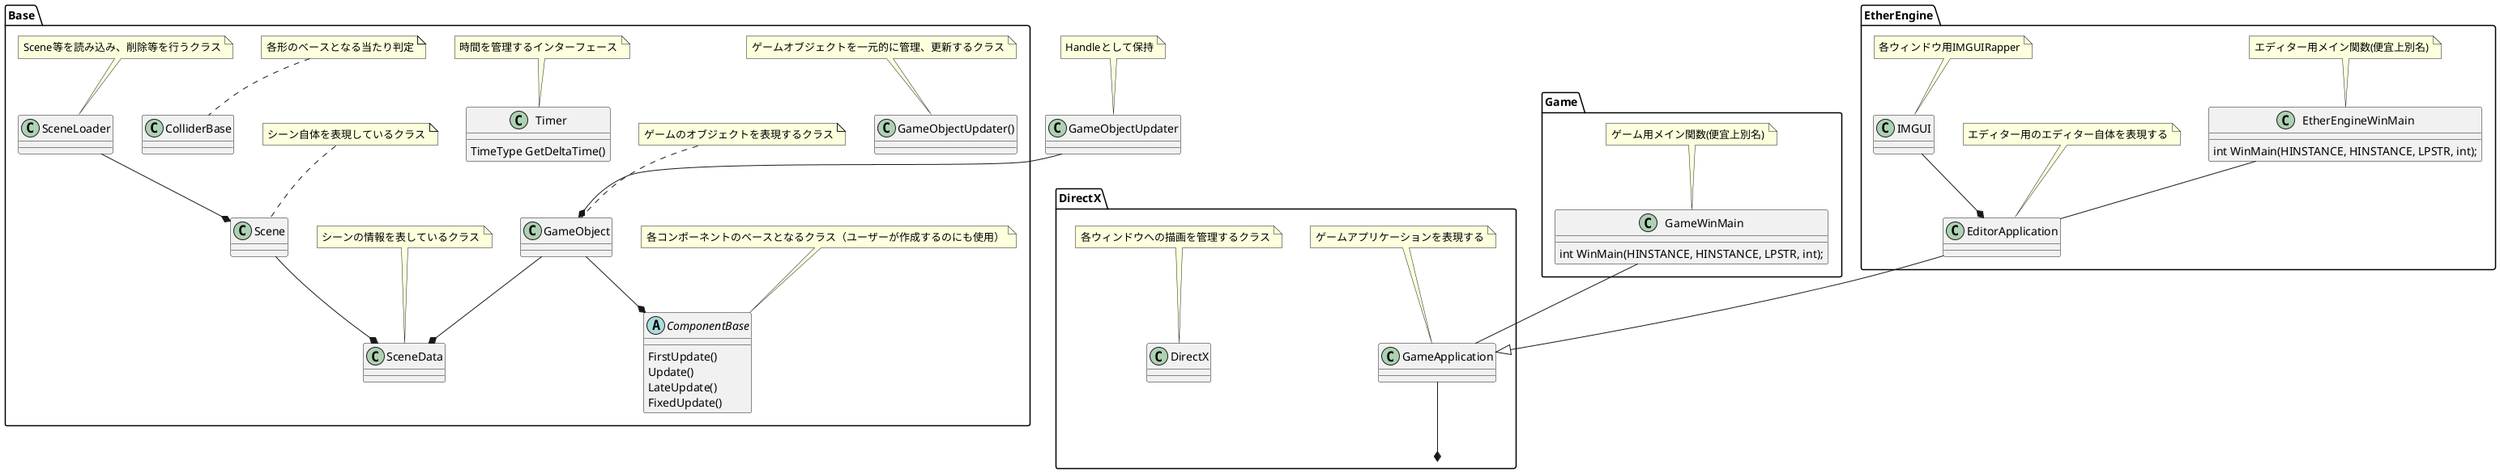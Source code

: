 @startuml EtherEngine
    package EtherEngine{
        class EtherEngineWinMain{ 
            int WinMain(HINSTANCE, HINSTANCE, LPSTR, int);
        }
        note top: エディター用メイン関数(便宜上別名)

        class EditorApplication{
        }
        note top: エディター用のエディター自体を表現する
        class IMGUI{
        }
        note top: 各ウィンドウ用IMGUIRapper
    }

    package Game{
        class GameWinMain{
            int WinMain(HINSTANCE, HINSTANCE, LPSTR, int);
        }
        note top: ゲーム用メイン関数(便宜上別名)
    }

    package DirectX{
        class GameApplication{            
        }
        note top: ゲームアプリケーションを表現する

        class DirectX{
        }
        note top: 各ウィンドウへの描画を管理するクラス
    }

    package Base{
        class GameObjectUpdater(){

        }
        note top: ゲームオブジェクトを一元的に管理、更新するクラス

        class SceneLoader{

        }
        note top: Scene等を読み込み、削除等を行うクラス

        class Timer{
            TimeType GetDeltaTime()
        }
        note top: 時間を管理するインターフェース

        class GameObject{
        }
        note top: ゲームのオブジェクトを表現するクラス

        abstract class ComponentBase{
            FirstUpdate()
            Update()
            LateUpdate()
            FixedUpdate()
        }
        note top: 各コンポーネントのベースとなるクラス（ユーザーが作成するのにも使用）

        class ColliderBase{
        }
        note top: 各形のベースとなる当たり判定

        class SceneData{
        }
        note top: シーンの情報を表しているクラス

        class Scene{
        }
        note top: シーン自体を表現しているクラス
    }

'関連
GameWinMain -- GameApplication
EtherEngineWinMain -- EditorApplication
'コンポジション
GameObjectUpdater --* GameObject
GameObject --* SceneData
GameObject --* ComponentBase 
note top: Handleとして保持
SceneLoader --* Scene
Scene --* SceneData
GameApplication --* DirectX
IMGUI --* EditorApplication
'汎化
EditorApplication --|> GameApplication
'実現

@enduml